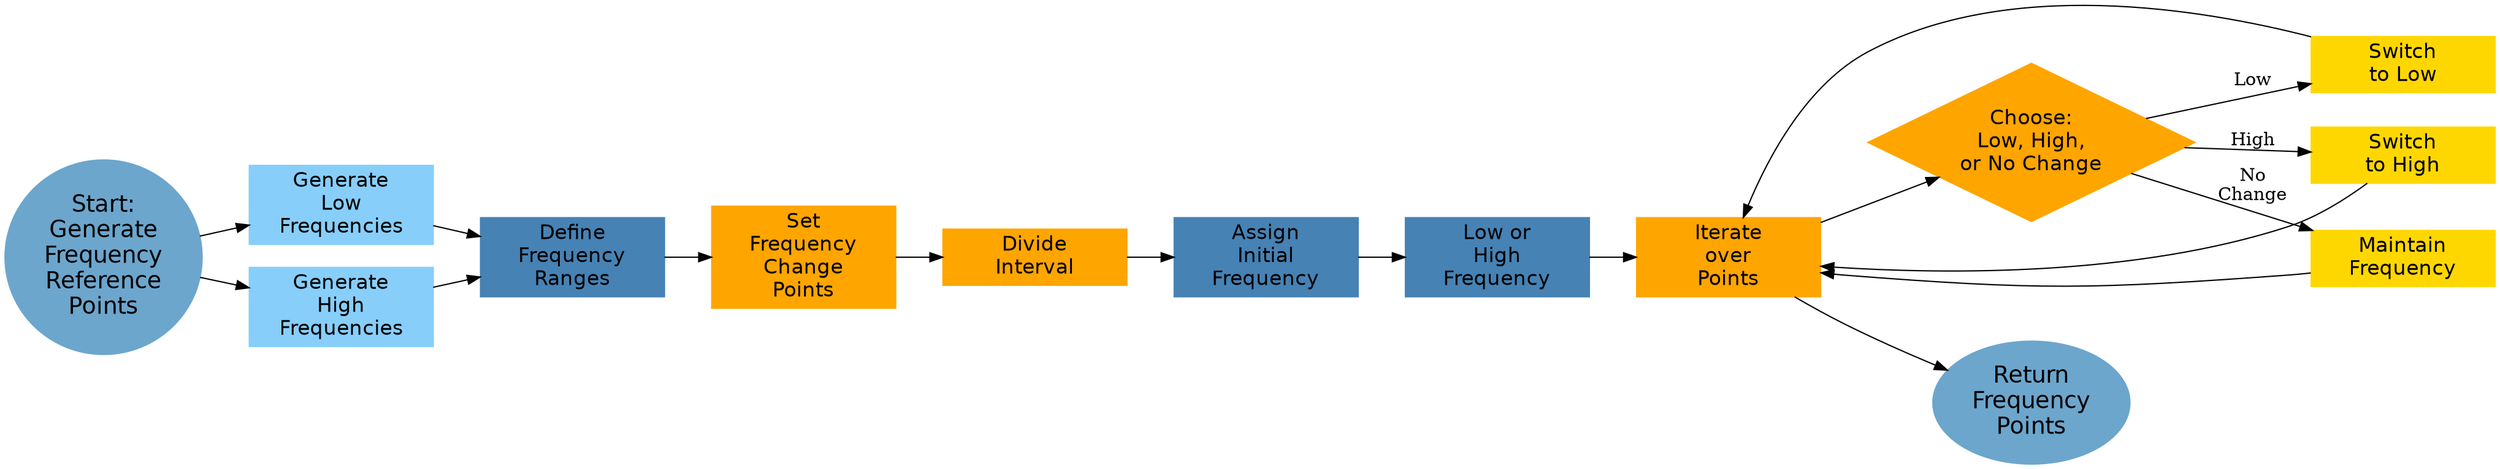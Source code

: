 digraph frequency_reference_points {
    rankdir=LR; // Layout horizontal de izquierda a derecha
    node [shape=box, style=filled, fontname="Helvetica", fontsize=16, width=2.0]; // Estilo de nodo estándar

    // Start node
    Start [label="Start:\nGenerate\nFrequency\nReference\nPoints", shape=ellipse, style=filled, color="#6CA6CD", fontname="Helvetica", fontsize=18];

    // Step 1: Define frequency ranges
    A1 [label="Generate\nLow\nFrequencies", style=filled, color="#87CEFA"];
    A2 [label="Generate\nHigh\nFrequencies", style=filled, color="#87CEFA"];
    
    // Step 2: Partition the interval
    B1 [label="Define\nFrequency\nRanges", style=filled, color="#4682B4"];
    B2 [label="Set\nFrequency\nChange\nPoints", style=filled, color="#FFA500"];
    B3 [label="Divide\nInterval", style=filled, color="#FFA500"];

    // Step 3: Assign initial frequency
    C1 [label="Assign\nInitial\nFrequency", style=filled, color="#4682B4"];
    C2 [label="Low or\nHigh\nFrequency", style=filled, color="#4682B4"];

    // Step 4: Iterate over points and adjust frequencies
    D1 [label="Iterate\nover\nPoints", style=filled, color="#FFA500"];
    D2 [label="Choose:\nLow, High,\nor No Change", shape=diamond, style=filled, color="#FFA500"];
    D3 [label="Switch\nto Low", style=filled, color="#FFD700"];
    D4 [label="Switch\nto High", style=filled, color="#FFD700"];
    D5 [label="Maintain\nFrequency", style=filled, color="#FFD700"];
    
    // End node
    End [label="Return\nFrequency\nPoints", shape=ellipse, style=filled, color="#6CA6CD", fontname="Helvetica", fontsize=18];

    // Connections
    Start -> A1;
    Start -> A2;
    {A1 A2} -> B1;
    B1 -> B2;
    B2 -> B3;
    B3 -> C1;
    C1 -> C2;
    C2 -> D1;
    D1 -> D2;
    D2 -> D3 [label="Low"];
    D2 -> D4 [label="High"];
    D2 -> D5 [label="No\nChange"];
    D3 -> D1;
    D4 -> D1;
    D5 -> D1;
    D1 -> End;
}

